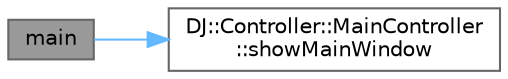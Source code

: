 digraph "main"
{
 // LATEX_PDF_SIZE
  bgcolor="transparent";
  edge [fontname=Helvetica,fontsize=10,labelfontname=Helvetica,labelfontsize=10];
  node [fontname=Helvetica,fontsize=10,shape=box,height=0.2,width=0.4];
  rankdir="LR";
  Node1 [id="Node000001",label="main",height=0.2,width=0.4,color="gray40", fillcolor="grey60", style="filled", fontcolor="black",tooltip="Sets the pixmap cache to 1 GB and then starts the application."];
  Node1 -> Node2 [id="edge1_Node000001_Node000002",color="steelblue1",style="solid",tooltip=" "];
  Node2 [id="Node000002",label="DJ::Controller::MainController\l::showMainWindow",height=0.2,width=0.4,color="grey40", fillcolor="white", style="filled",URL="$class_d_j_1_1_controller_1_1_main_controller.html#ac8a070a8eeede4ed13c79e225fff9b73",tooltip="Shows the main windows."];
}
